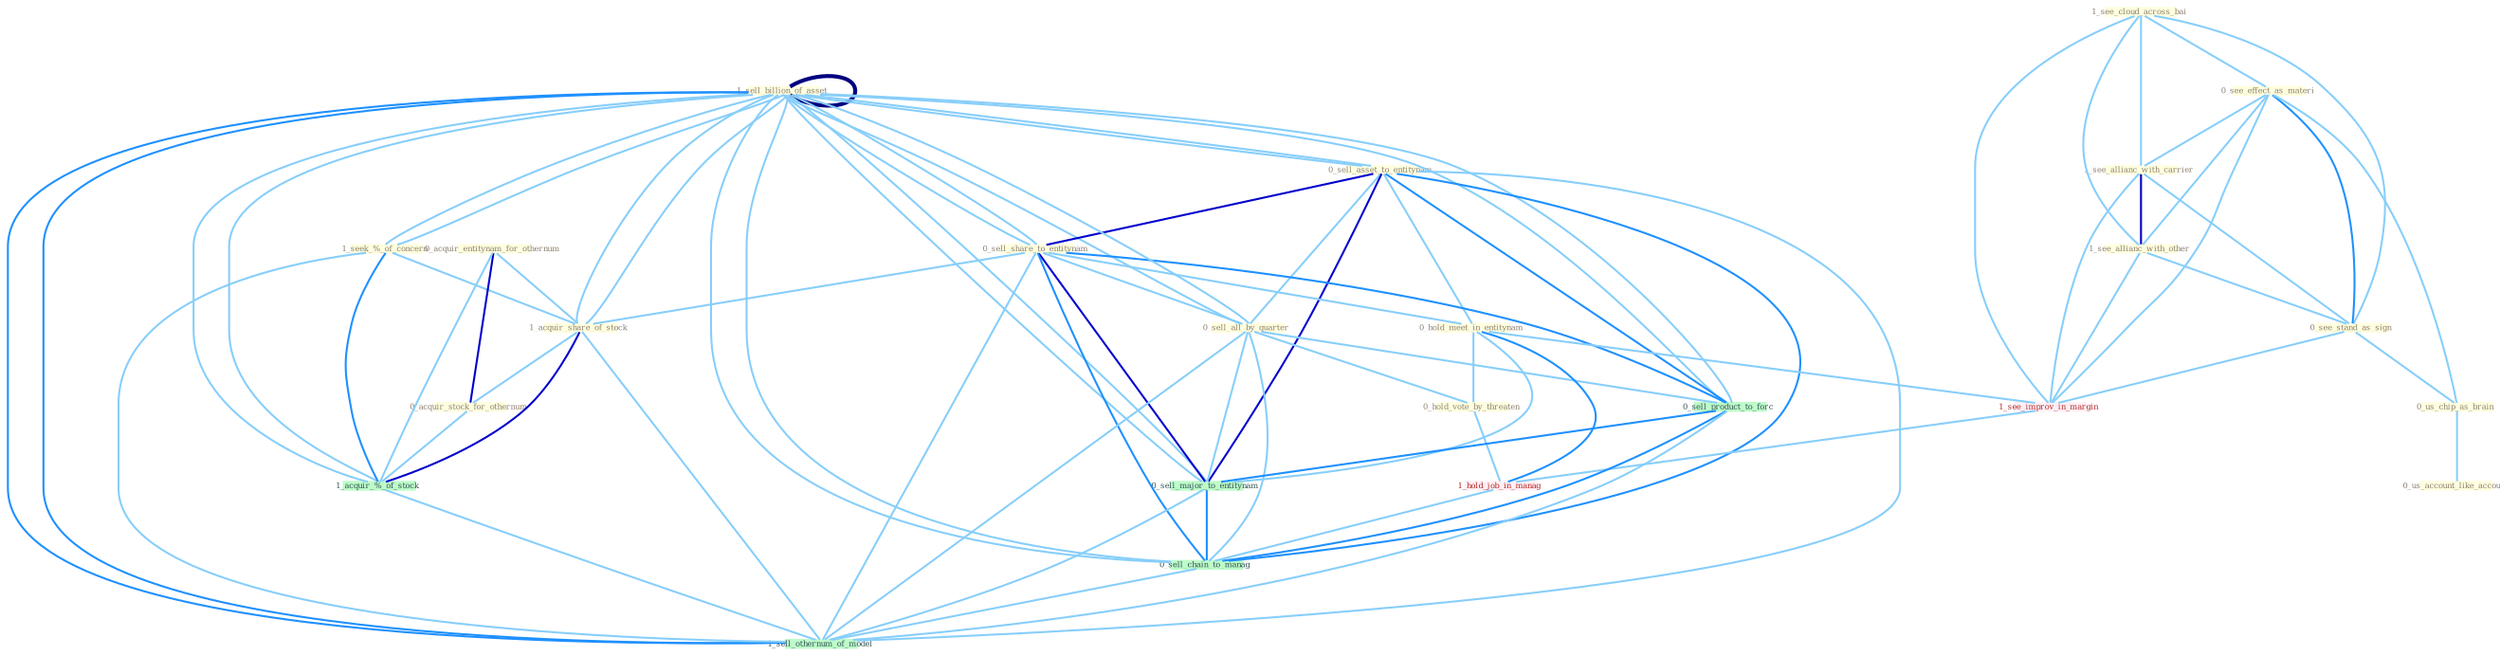 Graph G{ 
    node
    [shape=polygon,style=filled,width=.5,height=.06,color="#BDFCC9",fixedsize=true,fontsize=4,
    fontcolor="#2f4f4f"];
    {node
    [color="#ffffe0", fontcolor="#8b7d6b"] "1_sell_billion_of_asset " "0_sell_asset_to_entitynam " "1_seek_%_of_concern " "0_sell_share_to_entitynam " "0_acquir_entitynam_for_othernum " "0_sell_all_by_quarter " "1_see_cloud_across_bai " "1_acquir_share_of_stock " "0_hold_meet_in_entitynam " "0_see_effect_as_materi " "0_hold_vote_by_threaten " "0_acquir_stock_for_othernum " "1_sell_billion_of_asset " "1_see_allianc_with_carrier " "1_see_allianc_with_other " "0_see_stand_as_sign " "0_us_chip_as_brain " "0_us_account_like_account "}
{node [color="#fff0f5", fontcolor="#b22222"] "1_see_improv_in_margin " "1_hold_job_in_manag "}
edge [color="#B0E2FF"];

	"1_sell_billion_of_asset " -- "0_sell_asset_to_entitynam " [w="1", color="#87cefa" ];
	"1_sell_billion_of_asset " -- "1_seek_%_of_concern " [w="1", color="#87cefa" ];
	"1_sell_billion_of_asset " -- "0_sell_share_to_entitynam " [w="1", color="#87cefa" ];
	"1_sell_billion_of_asset " -- "0_sell_all_by_quarter " [w="1", color="#87cefa" ];
	"1_sell_billion_of_asset " -- "1_acquir_share_of_stock " [w="1", color="#87cefa" ];
	"1_sell_billion_of_asset " -- "1_sell_billion_of_asset " [w="4", style=bold, color="#000080", len=0.4];
	"1_sell_billion_of_asset " -- "1_acquir_%_of_stock " [w="1", color="#87cefa" ];
	"1_sell_billion_of_asset " -- "0_sell_product_to_forc " [w="1", color="#87cefa" ];
	"1_sell_billion_of_asset " -- "0_sell_major_to_entitynam " [w="1", color="#87cefa" ];
	"1_sell_billion_of_asset " -- "0_sell_chain_to_manag " [w="1", color="#87cefa" ];
	"1_sell_billion_of_asset " -- "1_sell_othernum_of_model " [w="2", color="#1e90ff" , len=0.8];
	"0_sell_asset_to_entitynam " -- "0_sell_share_to_entitynam " [w="3", color="#0000cd" , len=0.6];
	"0_sell_asset_to_entitynam " -- "0_sell_all_by_quarter " [w="1", color="#87cefa" ];
	"0_sell_asset_to_entitynam " -- "0_hold_meet_in_entitynam " [w="1", color="#87cefa" ];
	"0_sell_asset_to_entitynam " -- "1_sell_billion_of_asset " [w="1", color="#87cefa" ];
	"0_sell_asset_to_entitynam " -- "0_sell_product_to_forc " [w="2", color="#1e90ff" , len=0.8];
	"0_sell_asset_to_entitynam " -- "0_sell_major_to_entitynam " [w="3", color="#0000cd" , len=0.6];
	"0_sell_asset_to_entitynam " -- "0_sell_chain_to_manag " [w="2", color="#1e90ff" , len=0.8];
	"0_sell_asset_to_entitynam " -- "1_sell_othernum_of_model " [w="1", color="#87cefa" ];
	"1_seek_%_of_concern " -- "1_acquir_share_of_stock " [w="1", color="#87cefa" ];
	"1_seek_%_of_concern " -- "1_sell_billion_of_asset " [w="1", color="#87cefa" ];
	"1_seek_%_of_concern " -- "1_acquir_%_of_stock " [w="2", color="#1e90ff" , len=0.8];
	"1_seek_%_of_concern " -- "1_sell_othernum_of_model " [w="1", color="#87cefa" ];
	"0_sell_share_to_entitynam " -- "0_sell_all_by_quarter " [w="1", color="#87cefa" ];
	"0_sell_share_to_entitynam " -- "1_acquir_share_of_stock " [w="1", color="#87cefa" ];
	"0_sell_share_to_entitynam " -- "0_hold_meet_in_entitynam " [w="1", color="#87cefa" ];
	"0_sell_share_to_entitynam " -- "1_sell_billion_of_asset " [w="1", color="#87cefa" ];
	"0_sell_share_to_entitynam " -- "0_sell_product_to_forc " [w="2", color="#1e90ff" , len=0.8];
	"0_sell_share_to_entitynam " -- "0_sell_major_to_entitynam " [w="3", color="#0000cd" , len=0.6];
	"0_sell_share_to_entitynam " -- "0_sell_chain_to_manag " [w="2", color="#1e90ff" , len=0.8];
	"0_sell_share_to_entitynam " -- "1_sell_othernum_of_model " [w="1", color="#87cefa" ];
	"0_acquir_entitynam_for_othernum " -- "1_acquir_share_of_stock " [w="1", color="#87cefa" ];
	"0_acquir_entitynam_for_othernum " -- "0_acquir_stock_for_othernum " [w="3", color="#0000cd" , len=0.6];
	"0_acquir_entitynam_for_othernum " -- "1_acquir_%_of_stock " [w="1", color="#87cefa" ];
	"0_sell_all_by_quarter " -- "0_hold_vote_by_threaten " [w="1", color="#87cefa" ];
	"0_sell_all_by_quarter " -- "1_sell_billion_of_asset " [w="1", color="#87cefa" ];
	"0_sell_all_by_quarter " -- "0_sell_product_to_forc " [w="1", color="#87cefa" ];
	"0_sell_all_by_quarter " -- "0_sell_major_to_entitynam " [w="1", color="#87cefa" ];
	"0_sell_all_by_quarter " -- "0_sell_chain_to_manag " [w="1", color="#87cefa" ];
	"0_sell_all_by_quarter " -- "1_sell_othernum_of_model " [w="1", color="#87cefa" ];
	"1_see_cloud_across_bai " -- "0_see_effect_as_materi " [w="1", color="#87cefa" ];
	"1_see_cloud_across_bai " -- "1_see_allianc_with_carrier " [w="1", color="#87cefa" ];
	"1_see_cloud_across_bai " -- "1_see_allianc_with_other " [w="1", color="#87cefa" ];
	"1_see_cloud_across_bai " -- "0_see_stand_as_sign " [w="1", color="#87cefa" ];
	"1_see_cloud_across_bai " -- "1_see_improv_in_margin " [w="1", color="#87cefa" ];
	"1_acquir_share_of_stock " -- "0_acquir_stock_for_othernum " [w="1", color="#87cefa" ];
	"1_acquir_share_of_stock " -- "1_sell_billion_of_asset " [w="1", color="#87cefa" ];
	"1_acquir_share_of_stock " -- "1_acquir_%_of_stock " [w="3", color="#0000cd" , len=0.6];
	"1_acquir_share_of_stock " -- "1_sell_othernum_of_model " [w="1", color="#87cefa" ];
	"0_hold_meet_in_entitynam " -- "0_hold_vote_by_threaten " [w="1", color="#87cefa" ];
	"0_hold_meet_in_entitynam " -- "1_see_improv_in_margin " [w="1", color="#87cefa" ];
	"0_hold_meet_in_entitynam " -- "1_hold_job_in_manag " [w="2", color="#1e90ff" , len=0.8];
	"0_hold_meet_in_entitynam " -- "0_sell_major_to_entitynam " [w="1", color="#87cefa" ];
	"0_see_effect_as_materi " -- "1_see_allianc_with_carrier " [w="1", color="#87cefa" ];
	"0_see_effect_as_materi " -- "1_see_allianc_with_other " [w="1", color="#87cefa" ];
	"0_see_effect_as_materi " -- "0_see_stand_as_sign " [w="2", color="#1e90ff" , len=0.8];
	"0_see_effect_as_materi " -- "0_us_chip_as_brain " [w="1", color="#87cefa" ];
	"0_see_effect_as_materi " -- "1_see_improv_in_margin " [w="1", color="#87cefa" ];
	"0_hold_vote_by_threaten " -- "1_hold_job_in_manag " [w="1", color="#87cefa" ];
	"0_acquir_stock_for_othernum " -- "1_acquir_%_of_stock " [w="1", color="#87cefa" ];
	"1_sell_billion_of_asset " -- "1_acquir_%_of_stock " [w="1", color="#87cefa" ];
	"1_sell_billion_of_asset " -- "0_sell_product_to_forc " [w="1", color="#87cefa" ];
	"1_sell_billion_of_asset " -- "0_sell_major_to_entitynam " [w="1", color="#87cefa" ];
	"1_sell_billion_of_asset " -- "0_sell_chain_to_manag " [w="1", color="#87cefa" ];
	"1_sell_billion_of_asset " -- "1_sell_othernum_of_model " [w="2", color="#1e90ff" , len=0.8];
	"1_see_allianc_with_carrier " -- "1_see_allianc_with_other " [w="3", color="#0000cd" , len=0.6];
	"1_see_allianc_with_carrier " -- "0_see_stand_as_sign " [w="1", color="#87cefa" ];
	"1_see_allianc_with_carrier " -- "1_see_improv_in_margin " [w="1", color="#87cefa" ];
	"1_see_allianc_with_other " -- "0_see_stand_as_sign " [w="1", color="#87cefa" ];
	"1_see_allianc_with_other " -- "1_see_improv_in_margin " [w="1", color="#87cefa" ];
	"0_see_stand_as_sign " -- "0_us_chip_as_brain " [w="1", color="#87cefa" ];
	"0_see_stand_as_sign " -- "1_see_improv_in_margin " [w="1", color="#87cefa" ];
	"0_us_chip_as_brain " -- "0_us_account_like_account " [w="1", color="#87cefa" ];
	"1_see_improv_in_margin " -- "1_hold_job_in_manag " [w="1", color="#87cefa" ];
	"1_acquir_%_of_stock " -- "1_sell_othernum_of_model " [w="1", color="#87cefa" ];
	"1_hold_job_in_manag " -- "0_sell_chain_to_manag " [w="1", color="#87cefa" ];
	"0_sell_product_to_forc " -- "0_sell_major_to_entitynam " [w="2", color="#1e90ff" , len=0.8];
	"0_sell_product_to_forc " -- "0_sell_chain_to_manag " [w="2", color="#1e90ff" , len=0.8];
	"0_sell_product_to_forc " -- "1_sell_othernum_of_model " [w="1", color="#87cefa" ];
	"0_sell_major_to_entitynam " -- "0_sell_chain_to_manag " [w="2", color="#1e90ff" , len=0.8];
	"0_sell_major_to_entitynam " -- "1_sell_othernum_of_model " [w="1", color="#87cefa" ];
	"0_sell_chain_to_manag " -- "1_sell_othernum_of_model " [w="1", color="#87cefa" ];
}